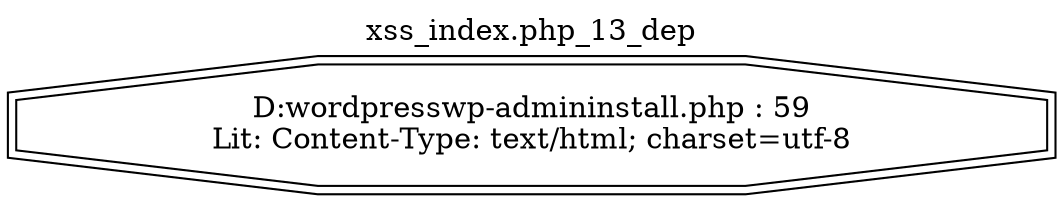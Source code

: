 digraph cfg {
  label="xss_index.php_13_dep";
  labelloc=t;
  n1 [shape=doubleoctagon, label="D:\wordpress\wp-admin\install.php : 59\nLit: Content-Type: text/html; charset=utf-8\n"];
}
